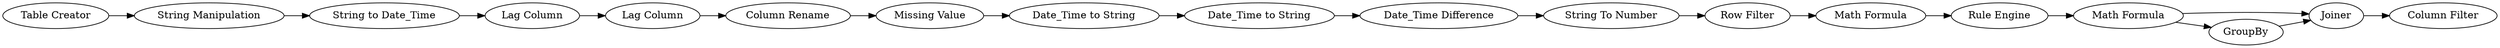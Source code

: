 digraph {
	56 -> 55
	47 -> 52
	52 -> 49
	55 -> 50
	1 -> 2
	57 -> 47
	58 -> 48
	49 -> 60
	54 -> 57
	48 -> 53
	3 -> 56
	53 -> 51
	59 -> 60
	50 -> 58
	2 -> 3
	49 -> 59
	60 -> 61
	51 -> 54
	48 [label="Date_Time to String"]
	57 [label="Row Filter"]
	55 [label="Lag Column"]
	50 [label="Column Rename"]
	1 [label="Table Creator"]
	49 [label="Math Formula"]
	53 [label="Date_Time to String"]
	51 [label="Date_Time Difference"]
	47 [label="Math Formula"]
	56 [label="Lag Column"]
	58 [label="Missing Value"]
	61 [label="Column Filter"]
	54 [label="String To Number"]
	52 [label="Rule Engine"]
	3 [label="String to Date_Time"]
	2 [label="String Manipulation"]
	60 [label=Joiner]
	59 [label=GroupBy]
	rankdir=LR
}

